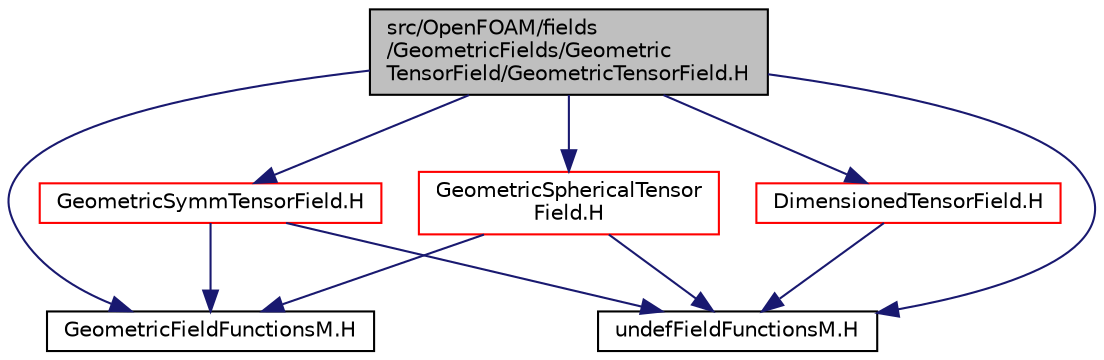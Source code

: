 digraph "src/OpenFOAM/fields/GeometricFields/GeometricTensorField/GeometricTensorField.H"
{
  bgcolor="transparent";
  edge [fontname="Helvetica",fontsize="10",labelfontname="Helvetica",labelfontsize="10"];
  node [fontname="Helvetica",fontsize="10",shape=record];
  Node1 [label="src/OpenFOAM/fields\l/GeometricFields/Geometric\lTensorField/GeometricTensorField.H",height=0.2,width=0.4,color="black", fillcolor="grey75", style="filled", fontcolor="black"];
  Node1 -> Node2 [color="midnightblue",fontsize="10",style="solid",fontname="Helvetica"];
  Node2 [label="GeometricSphericalTensor\lField.H",height=0.2,width=0.4,color="red",URL="$a08363.html",tooltip="SphericalTensor specific part of the implementation of GeometricField. "];
  Node2 -> Node3 [color="midnightblue",fontsize="10",style="solid",fontname="Helvetica"];
  Node3 [label="GeometricFieldFunctionsM.H",height=0.2,width=0.4,color="black",URL="$a08351.html"];
  Node2 -> Node4 [color="midnightblue",fontsize="10",style="solid",fontname="Helvetica"];
  Node4 [label="undefFieldFunctionsM.H",height=0.2,width=0.4,color="black",URL="$a08279.html"];
  Node1 -> Node5 [color="midnightblue",fontsize="10",style="solid",fontname="Helvetica"];
  Node5 [label="GeometricSymmTensorField.H",height=0.2,width=0.4,color="red",URL="$a08365.html",tooltip="SymmTensor specific part of the implementation of GeometricField. "];
  Node5 -> Node3 [color="midnightblue",fontsize="10",style="solid",fontname="Helvetica"];
  Node5 -> Node4 [color="midnightblue",fontsize="10",style="solid",fontname="Helvetica"];
  Node1 -> Node6 [color="midnightblue",fontsize="10",style="solid",fontname="Helvetica"];
  Node6 [label="DimensionedTensorField.H",height=0.2,width=0.4,color="red",URL="$a08233.html",tooltip="Tensor specific part of the implementation of DimensionedField. "];
  Node6 -> Node4 [color="midnightblue",fontsize="10",style="solid",fontname="Helvetica"];
  Node1 -> Node3 [color="midnightblue",fontsize="10",style="solid",fontname="Helvetica"];
  Node1 -> Node4 [color="midnightblue",fontsize="10",style="solid",fontname="Helvetica"];
}
